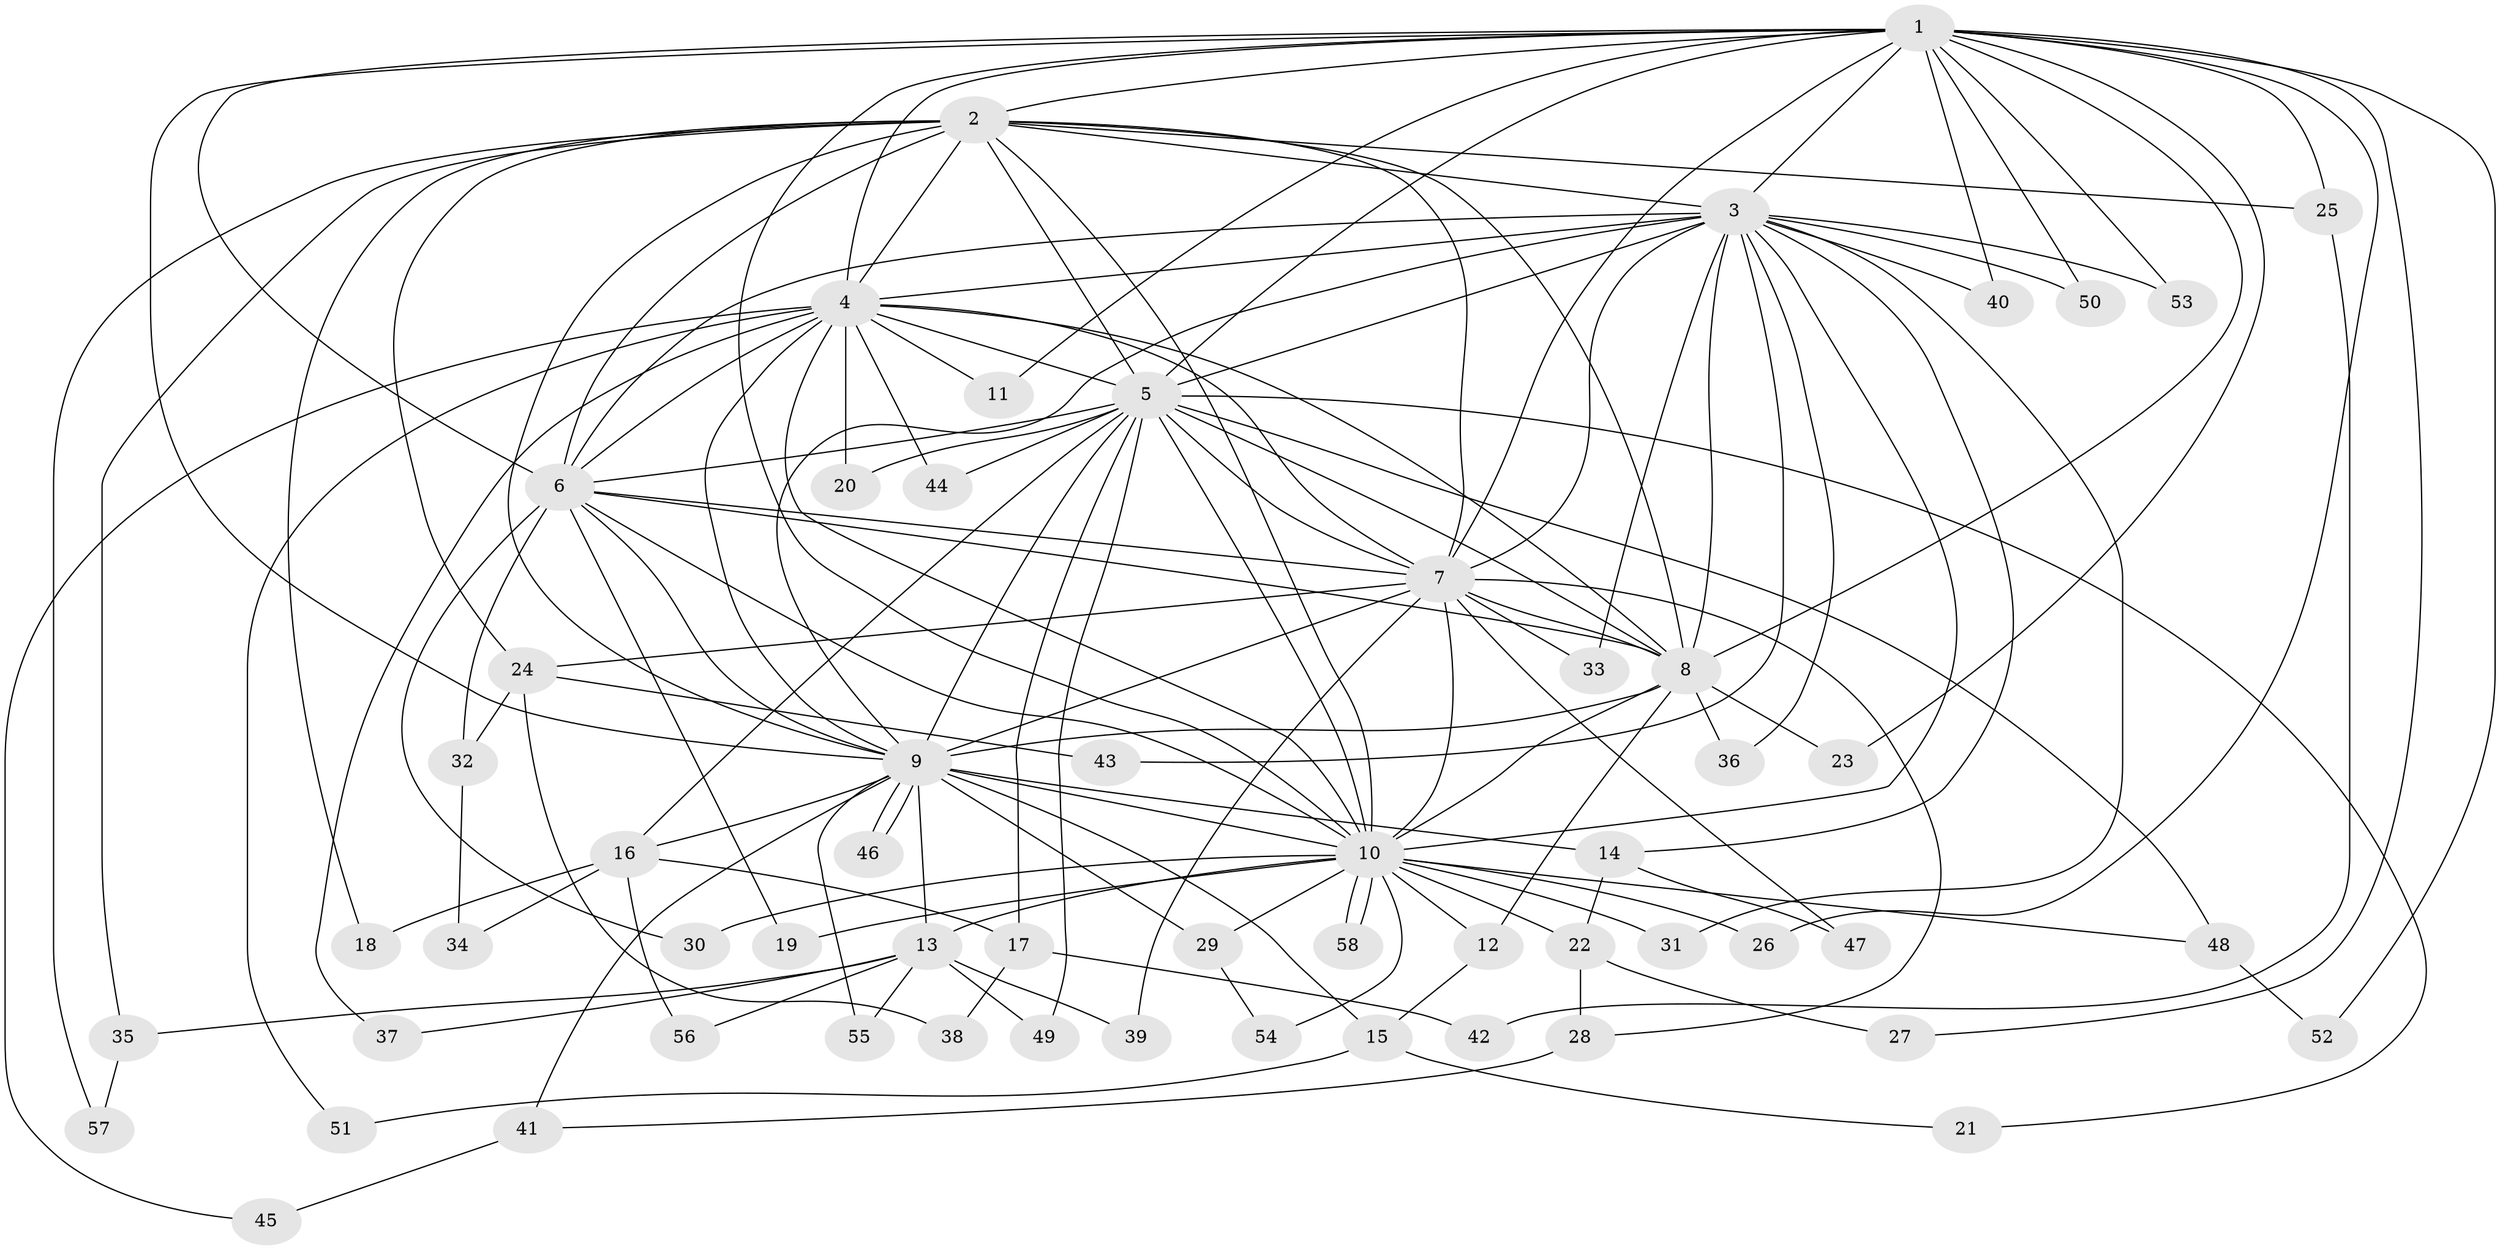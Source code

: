 // Generated by graph-tools (version 1.1) at 2025/44/03/09/25 04:44:11]
// undirected, 58 vertices, 141 edges
graph export_dot {
graph [start="1"]
  node [color=gray90,style=filled];
  1;
  2;
  3;
  4;
  5;
  6;
  7;
  8;
  9;
  10;
  11;
  12;
  13;
  14;
  15;
  16;
  17;
  18;
  19;
  20;
  21;
  22;
  23;
  24;
  25;
  26;
  27;
  28;
  29;
  30;
  31;
  32;
  33;
  34;
  35;
  36;
  37;
  38;
  39;
  40;
  41;
  42;
  43;
  44;
  45;
  46;
  47;
  48;
  49;
  50;
  51;
  52;
  53;
  54;
  55;
  56;
  57;
  58;
  1 -- 2;
  1 -- 3;
  1 -- 4;
  1 -- 5;
  1 -- 6;
  1 -- 7;
  1 -- 8;
  1 -- 9;
  1 -- 10;
  1 -- 11;
  1 -- 23;
  1 -- 25;
  1 -- 26;
  1 -- 27;
  1 -- 40;
  1 -- 50;
  1 -- 52;
  1 -- 53;
  2 -- 3;
  2 -- 4;
  2 -- 5;
  2 -- 6;
  2 -- 7;
  2 -- 8;
  2 -- 9;
  2 -- 10;
  2 -- 18;
  2 -- 24;
  2 -- 25;
  2 -- 35;
  2 -- 57;
  3 -- 4;
  3 -- 5;
  3 -- 6;
  3 -- 7;
  3 -- 8;
  3 -- 9;
  3 -- 10;
  3 -- 14;
  3 -- 31;
  3 -- 33;
  3 -- 36;
  3 -- 40;
  3 -- 43;
  3 -- 50;
  3 -- 53;
  4 -- 5;
  4 -- 6;
  4 -- 7;
  4 -- 8;
  4 -- 9;
  4 -- 10;
  4 -- 11;
  4 -- 20;
  4 -- 37;
  4 -- 44;
  4 -- 45;
  4 -- 51;
  5 -- 6;
  5 -- 7;
  5 -- 8;
  5 -- 9;
  5 -- 10;
  5 -- 16;
  5 -- 17;
  5 -- 20;
  5 -- 21;
  5 -- 44;
  5 -- 48;
  5 -- 49;
  6 -- 7;
  6 -- 8;
  6 -- 9;
  6 -- 10;
  6 -- 19;
  6 -- 30;
  6 -- 32;
  7 -- 8;
  7 -- 9;
  7 -- 10;
  7 -- 24;
  7 -- 28;
  7 -- 33;
  7 -- 39;
  7 -- 47;
  8 -- 9;
  8 -- 10;
  8 -- 12;
  8 -- 23;
  8 -- 36;
  9 -- 10;
  9 -- 13;
  9 -- 14;
  9 -- 15;
  9 -- 16;
  9 -- 29;
  9 -- 41;
  9 -- 46;
  9 -- 46;
  9 -- 55;
  10 -- 12;
  10 -- 13;
  10 -- 19;
  10 -- 22;
  10 -- 26;
  10 -- 29;
  10 -- 30;
  10 -- 31;
  10 -- 48;
  10 -- 54;
  10 -- 58;
  10 -- 58;
  12 -- 15;
  13 -- 35;
  13 -- 37;
  13 -- 39;
  13 -- 49;
  13 -- 55;
  13 -- 56;
  14 -- 22;
  14 -- 47;
  15 -- 21;
  15 -- 51;
  16 -- 17;
  16 -- 18;
  16 -- 34;
  16 -- 56;
  17 -- 38;
  17 -- 42;
  22 -- 27;
  22 -- 28;
  24 -- 32;
  24 -- 38;
  24 -- 43;
  25 -- 42;
  28 -- 41;
  29 -- 54;
  32 -- 34;
  35 -- 57;
  41 -- 45;
  48 -- 52;
}
